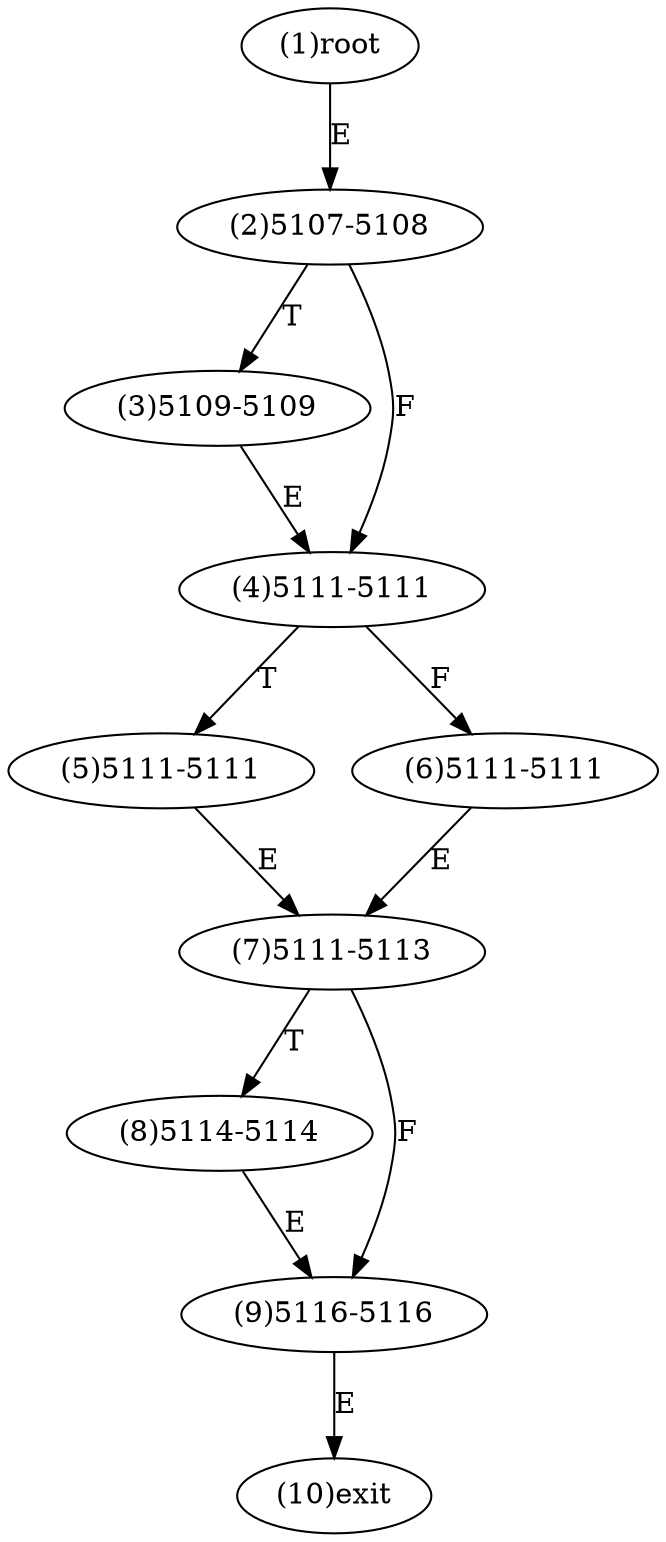 digraph "" { 
1[ label="(1)root"];
2[ label="(2)5107-5108"];
3[ label="(3)5109-5109"];
4[ label="(4)5111-5111"];
5[ label="(5)5111-5111"];
6[ label="(6)5111-5111"];
7[ label="(7)5111-5113"];
8[ label="(8)5114-5114"];
9[ label="(9)5116-5116"];
10[ label="(10)exit"];
1->2[ label="E"];
2->4[ label="F"];
2->3[ label="T"];
3->4[ label="E"];
4->6[ label="F"];
4->5[ label="T"];
5->7[ label="E"];
6->7[ label="E"];
7->9[ label="F"];
7->8[ label="T"];
8->9[ label="E"];
9->10[ label="E"];
}